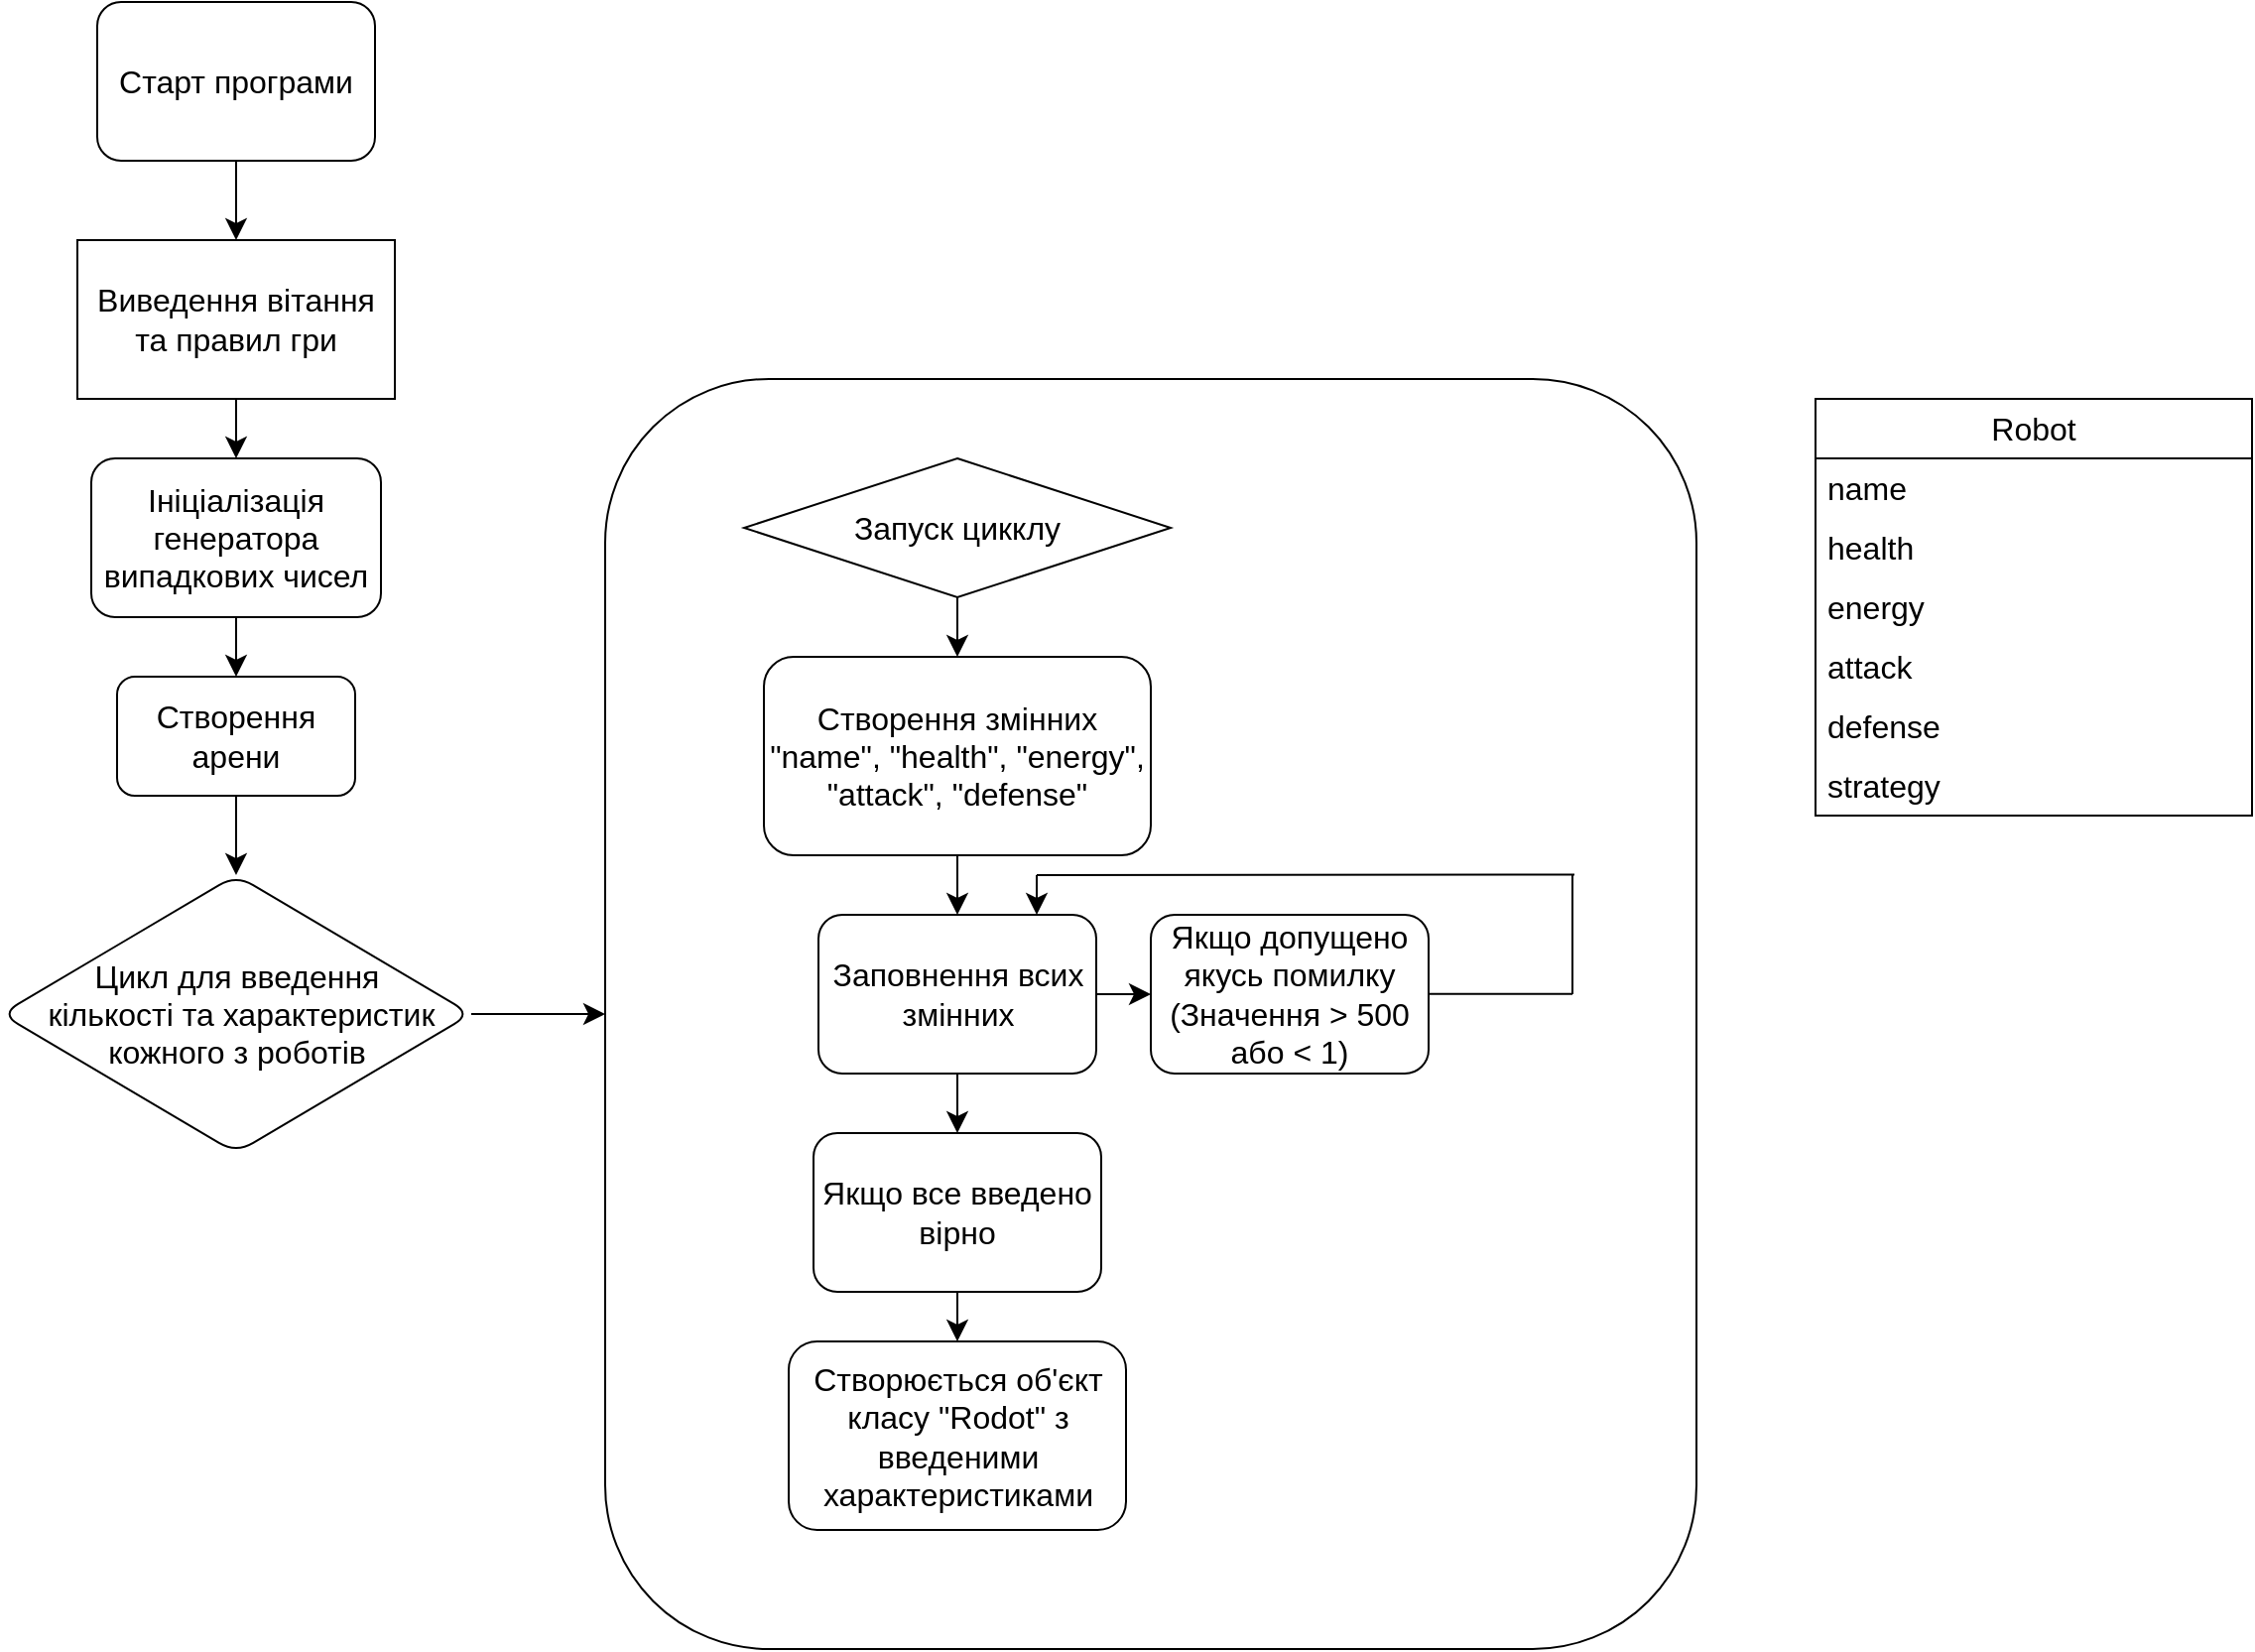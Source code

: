 <mxfile version="22.1.18" type="github">
  <diagram id="C5RBs43oDa-KdzZeNtuy" name="Page-1">
    <mxGraphModel dx="1311" dy="1322" grid="1" gridSize="10" guides="1" tooltips="1" connect="1" arrows="1" fold="1" page="1" pageScale="1" pageWidth="827" pageHeight="1169" math="0" shadow="0">
      <root>
        <mxCell id="WIyWlLk6GJQsqaUBKTNV-0" />
        <mxCell id="WIyWlLk6GJQsqaUBKTNV-1" parent="WIyWlLk6GJQsqaUBKTNV-0" />
        <mxCell id="DRr3fZlEE98ONRoHirF0-3" style="edgeStyle=none;curved=1;rounded=0;orthogonalLoop=1;jettySize=auto;html=1;entryX=0.5;entryY=0;entryDx=0;entryDy=0;fontSize=12;startSize=8;endSize=8;" edge="1" parent="WIyWlLk6GJQsqaUBKTNV-1" source="DRr3fZlEE98ONRoHirF0-1" target="DRr3fZlEE98ONRoHirF0-2">
          <mxGeometry relative="1" as="geometry" />
        </mxCell>
        <mxCell id="DRr3fZlEE98ONRoHirF0-1" value="Старт програми" style="rounded=1;whiteSpace=wrap;html=1;fontSize=16;" vertex="1" parent="WIyWlLk6GJQsqaUBKTNV-1">
          <mxGeometry x="344" y="40" width="140" height="80" as="geometry" />
        </mxCell>
        <mxCell id="DRr3fZlEE98ONRoHirF0-7" value="" style="edgeStyle=none;curved=1;rounded=0;orthogonalLoop=1;jettySize=auto;html=1;fontSize=12;startSize=8;endSize=8;" edge="1" parent="WIyWlLk6GJQsqaUBKTNV-1" source="DRr3fZlEE98ONRoHirF0-2" target="DRr3fZlEE98ONRoHirF0-6">
          <mxGeometry relative="1" as="geometry" />
        </mxCell>
        <mxCell id="DRr3fZlEE98ONRoHirF0-2" value="Виведення вітання та правил гри" style="rounded=0;whiteSpace=wrap;html=1;fontSize=16;" vertex="1" parent="WIyWlLk6GJQsqaUBKTNV-1">
          <mxGeometry x="334" y="160" width="160" height="80" as="geometry" />
        </mxCell>
        <mxCell id="DRr3fZlEE98ONRoHirF0-10" value="" style="edgeStyle=none;curved=1;rounded=0;orthogonalLoop=1;jettySize=auto;html=1;fontSize=12;startSize=8;endSize=8;" edge="1" parent="WIyWlLk6GJQsqaUBKTNV-1" source="DRr3fZlEE98ONRoHirF0-6" target="DRr3fZlEE98ONRoHirF0-9">
          <mxGeometry relative="1" as="geometry" />
        </mxCell>
        <mxCell id="DRr3fZlEE98ONRoHirF0-6" value="Ініціалізація генератора випадкових чисел" style="rounded=1;whiteSpace=wrap;html=1;fontSize=16;" vertex="1" parent="WIyWlLk6GJQsqaUBKTNV-1">
          <mxGeometry x="341" y="270" width="146" height="80" as="geometry" />
        </mxCell>
        <mxCell id="DRr3fZlEE98ONRoHirF0-13" value="" style="edgeStyle=none;curved=1;rounded=0;orthogonalLoop=1;jettySize=auto;html=1;fontSize=12;startSize=8;endSize=8;" edge="1" parent="WIyWlLk6GJQsqaUBKTNV-1" source="DRr3fZlEE98ONRoHirF0-9" target="DRr3fZlEE98ONRoHirF0-11">
          <mxGeometry relative="1" as="geometry" />
        </mxCell>
        <mxCell id="DRr3fZlEE98ONRoHirF0-9" value="Створення арени" style="whiteSpace=wrap;html=1;fontSize=16;rounded=1;" vertex="1" parent="WIyWlLk6GJQsqaUBKTNV-1">
          <mxGeometry x="354" y="380" width="120" height="60" as="geometry" />
        </mxCell>
        <mxCell id="DRr3fZlEE98ONRoHirF0-49" value="" style="edgeStyle=none;curved=1;rounded=0;orthogonalLoop=1;jettySize=auto;html=1;fontSize=12;startSize=8;endSize=8;" edge="1" parent="WIyWlLk6GJQsqaUBKTNV-1" source="DRr3fZlEE98ONRoHirF0-11" target="DRr3fZlEE98ONRoHirF0-23">
          <mxGeometry relative="1" as="geometry" />
        </mxCell>
        <mxCell id="DRr3fZlEE98ONRoHirF0-11" value="Цикл для введення&lt;br&gt;&amp;nbsp;кількості та характеристик кожного з роботів" style="rhombus;whiteSpace=wrap;html=1;fontSize=16;rounded=1;" vertex="1" parent="WIyWlLk6GJQsqaUBKTNV-1">
          <mxGeometry x="295.5" y="480" width="237" height="140" as="geometry" />
        </mxCell>
        <mxCell id="DRr3fZlEE98ONRoHirF0-23" value="" style="rounded=1;whiteSpace=wrap;html=1;fontSize=16;" vertex="1" parent="WIyWlLk6GJQsqaUBKTNV-1">
          <mxGeometry x="600" y="230" width="550" height="640" as="geometry" />
        </mxCell>
        <mxCell id="DRr3fZlEE98ONRoHirF0-31" style="edgeStyle=none;curved=1;rounded=0;orthogonalLoop=1;jettySize=auto;html=1;entryX=0.5;entryY=0;entryDx=0;entryDy=0;fontSize=12;startSize=8;endSize=8;" edge="1" parent="WIyWlLk6GJQsqaUBKTNV-1" source="DRr3fZlEE98ONRoHirF0-29" target="DRr3fZlEE98ONRoHirF0-30">
          <mxGeometry relative="1" as="geometry" />
        </mxCell>
        <mxCell id="DRr3fZlEE98ONRoHirF0-29" value="Запуск цикклу" style="rhombus;whiteSpace=wrap;html=1;fontSize=16;" vertex="1" parent="WIyWlLk6GJQsqaUBKTNV-1">
          <mxGeometry x="670" y="270" width="215" height="70" as="geometry" />
        </mxCell>
        <mxCell id="DRr3fZlEE98ONRoHirF0-33" value="" style="edgeStyle=none;curved=1;rounded=0;orthogonalLoop=1;jettySize=auto;html=1;fontSize=12;startSize=8;endSize=8;" edge="1" parent="WIyWlLk6GJQsqaUBKTNV-1" source="DRr3fZlEE98ONRoHirF0-30" target="DRr3fZlEE98ONRoHirF0-32">
          <mxGeometry relative="1" as="geometry" />
        </mxCell>
        <mxCell id="DRr3fZlEE98ONRoHirF0-30" value="Створення змінних &quot;name&quot;, &quot;&lt;span style=&quot;background-color: initial;&quot;&gt;health&quot;, &quot;energy&quot;, &quot;attack&quot;, &quot;defense&quot;&lt;/span&gt;" style="rounded=1;whiteSpace=wrap;html=1;fontSize=16;" vertex="1" parent="WIyWlLk6GJQsqaUBKTNV-1">
          <mxGeometry x="680" y="370" width="195" height="100" as="geometry" />
        </mxCell>
        <mxCell id="DRr3fZlEE98ONRoHirF0-35" value="" style="edgeStyle=none;curved=1;rounded=0;orthogonalLoop=1;jettySize=auto;html=1;fontSize=12;startSize=8;endSize=8;" edge="1" parent="WIyWlLk6GJQsqaUBKTNV-1" source="DRr3fZlEE98ONRoHirF0-32" target="DRr3fZlEE98ONRoHirF0-34">
          <mxGeometry relative="1" as="geometry" />
        </mxCell>
        <mxCell id="DRr3fZlEE98ONRoHirF0-38" value="" style="edgeStyle=none;curved=1;rounded=0;orthogonalLoop=1;jettySize=auto;html=1;fontSize=12;startSize=8;endSize=8;" edge="1" parent="WIyWlLk6GJQsqaUBKTNV-1" source="DRr3fZlEE98ONRoHirF0-32" target="DRr3fZlEE98ONRoHirF0-37">
          <mxGeometry relative="1" as="geometry" />
        </mxCell>
        <mxCell id="DRr3fZlEE98ONRoHirF0-32" value="Заповнення всих змінних" style="whiteSpace=wrap;html=1;fontSize=16;rounded=1;" vertex="1" parent="WIyWlLk6GJQsqaUBKTNV-1">
          <mxGeometry x="707.5" y="500" width="140" height="80" as="geometry" />
        </mxCell>
        <mxCell id="DRr3fZlEE98ONRoHirF0-47" value="" style="edgeStyle=none;curved=1;rounded=0;orthogonalLoop=1;jettySize=auto;html=1;fontSize=12;startSize=8;endSize=8;" edge="1" parent="WIyWlLk6GJQsqaUBKTNV-1" source="DRr3fZlEE98ONRoHirF0-34" target="DRr3fZlEE98ONRoHirF0-46">
          <mxGeometry relative="1" as="geometry" />
        </mxCell>
        <mxCell id="DRr3fZlEE98ONRoHirF0-34" value="Якщо все введено вірно" style="whiteSpace=wrap;html=1;fontSize=16;rounded=1;" vertex="1" parent="WIyWlLk6GJQsqaUBKTNV-1">
          <mxGeometry x="705" y="610" width="145" height="80" as="geometry" />
        </mxCell>
        <mxCell id="DRr3fZlEE98ONRoHirF0-37" value="Якщо допущено якусь помилку&lt;br&gt;(Значення &amp;gt; 500 або &amp;lt; 1)" style="whiteSpace=wrap;html=1;fontSize=16;rounded=1;" vertex="1" parent="WIyWlLk6GJQsqaUBKTNV-1">
          <mxGeometry x="875" y="500" width="140" height="80" as="geometry" />
        </mxCell>
        <mxCell id="DRr3fZlEE98ONRoHirF0-42" value="" style="endArrow=classic;html=1;rounded=0;fontSize=12;startSize=8;endSize=8;curved=1;" edge="1" parent="WIyWlLk6GJQsqaUBKTNV-1">
          <mxGeometry width="50" height="50" relative="1" as="geometry">
            <mxPoint x="817.5" y="480" as="sourcePoint" />
            <mxPoint x="817.5" y="500" as="targetPoint" />
          </mxGeometry>
        </mxCell>
        <mxCell id="DRr3fZlEE98ONRoHirF0-43" value="" style="endArrow=none;html=1;rounded=0;fontSize=12;startSize=8;endSize=8;curved=1;" edge="1" parent="WIyWlLk6GJQsqaUBKTNV-1">
          <mxGeometry width="50" height="50" relative="1" as="geometry">
            <mxPoint x="1015" y="539.84" as="sourcePoint" />
            <mxPoint x="1087.5" y="539.84" as="targetPoint" />
          </mxGeometry>
        </mxCell>
        <mxCell id="DRr3fZlEE98ONRoHirF0-44" value="" style="endArrow=none;html=1;rounded=0;fontSize=12;startSize=8;endSize=8;curved=1;" edge="1" parent="WIyWlLk6GJQsqaUBKTNV-1">
          <mxGeometry width="50" height="50" relative="1" as="geometry">
            <mxPoint x="1087.5" y="540" as="sourcePoint" />
            <mxPoint x="1087.5" y="480" as="targetPoint" />
          </mxGeometry>
        </mxCell>
        <mxCell id="DRr3fZlEE98ONRoHirF0-45" value="" style="endArrow=none;html=1;rounded=0;fontSize=12;startSize=8;endSize=8;curved=1;" edge="1" parent="WIyWlLk6GJQsqaUBKTNV-1">
          <mxGeometry width="50" height="50" relative="1" as="geometry">
            <mxPoint x="817.5" y="480" as="sourcePoint" />
            <mxPoint x="1088.5" y="479.74" as="targetPoint" />
          </mxGeometry>
        </mxCell>
        <mxCell id="DRr3fZlEE98ONRoHirF0-46" value="Створюється об&#39;єкт класу &quot;Rodot&quot; з введеними характеристиками" style="whiteSpace=wrap;html=1;fontSize=16;rounded=1;" vertex="1" parent="WIyWlLk6GJQsqaUBKTNV-1">
          <mxGeometry x="692.5" y="715" width="170" height="95" as="geometry" />
        </mxCell>
        <mxCell id="DRr3fZlEE98ONRoHirF0-52" value="Robot" style="swimlane;fontStyle=0;childLayout=stackLayout;horizontal=1;startSize=30;horizontalStack=0;resizeParent=1;resizeParentMax=0;resizeLast=0;collapsible=1;marginBottom=0;whiteSpace=wrap;html=1;fontSize=16;" vertex="1" parent="WIyWlLk6GJQsqaUBKTNV-1">
          <mxGeometry x="1210" y="240" width="220" height="210" as="geometry" />
        </mxCell>
        <mxCell id="DRr3fZlEE98ONRoHirF0-53" value="name" style="text;strokeColor=none;fillColor=none;align=left;verticalAlign=middle;spacingLeft=4;spacingRight=4;overflow=hidden;points=[[0,0.5],[1,0.5]];portConstraint=eastwest;rotatable=0;whiteSpace=wrap;html=1;fontSize=16;" vertex="1" parent="DRr3fZlEE98ONRoHirF0-52">
          <mxGeometry y="30" width="220" height="30" as="geometry" />
        </mxCell>
        <mxCell id="DRr3fZlEE98ONRoHirF0-54" value="health" style="text;strokeColor=none;fillColor=none;align=left;verticalAlign=middle;spacingLeft=4;spacingRight=4;overflow=hidden;points=[[0,0.5],[1,0.5]];portConstraint=eastwest;rotatable=0;whiteSpace=wrap;html=1;fontSize=16;" vertex="1" parent="DRr3fZlEE98ONRoHirF0-52">
          <mxGeometry y="60" width="220" height="30" as="geometry" />
        </mxCell>
        <mxCell id="DRr3fZlEE98ONRoHirF0-56" value="energy" style="text;strokeColor=none;fillColor=none;align=left;verticalAlign=middle;spacingLeft=4;spacingRight=4;overflow=hidden;points=[[0,0.5],[1,0.5]];portConstraint=eastwest;rotatable=0;whiteSpace=wrap;html=1;fontSize=16;" vertex="1" parent="DRr3fZlEE98ONRoHirF0-52">
          <mxGeometry y="90" width="220" height="30" as="geometry" />
        </mxCell>
        <mxCell id="DRr3fZlEE98ONRoHirF0-64" value="attack" style="text;strokeColor=none;fillColor=none;align=left;verticalAlign=middle;spacingLeft=4;spacingRight=4;overflow=hidden;points=[[0,0.5],[1,0.5]];portConstraint=eastwest;rotatable=0;whiteSpace=wrap;html=1;fontSize=16;" vertex="1" parent="DRr3fZlEE98ONRoHirF0-52">
          <mxGeometry y="120" width="220" height="30" as="geometry" />
        </mxCell>
        <mxCell id="DRr3fZlEE98ONRoHirF0-57" value="defense" style="text;strokeColor=none;fillColor=none;align=left;verticalAlign=middle;spacingLeft=4;spacingRight=4;overflow=hidden;points=[[0,0.5],[1,0.5]];portConstraint=eastwest;rotatable=0;whiteSpace=wrap;html=1;fontSize=16;" vertex="1" parent="DRr3fZlEE98ONRoHirF0-52">
          <mxGeometry y="150" width="220" height="30" as="geometry" />
        </mxCell>
        <mxCell id="DRr3fZlEE98ONRoHirF0-55" value="strategy" style="text;strokeColor=none;fillColor=none;align=left;verticalAlign=middle;spacingLeft=4;spacingRight=4;overflow=hidden;points=[[0,0.5],[1,0.5]];portConstraint=eastwest;rotatable=0;whiteSpace=wrap;html=1;fontSize=16;" vertex="1" parent="DRr3fZlEE98ONRoHirF0-52">
          <mxGeometry y="180" width="220" height="30" as="geometry" />
        </mxCell>
      </root>
    </mxGraphModel>
  </diagram>
</mxfile>
